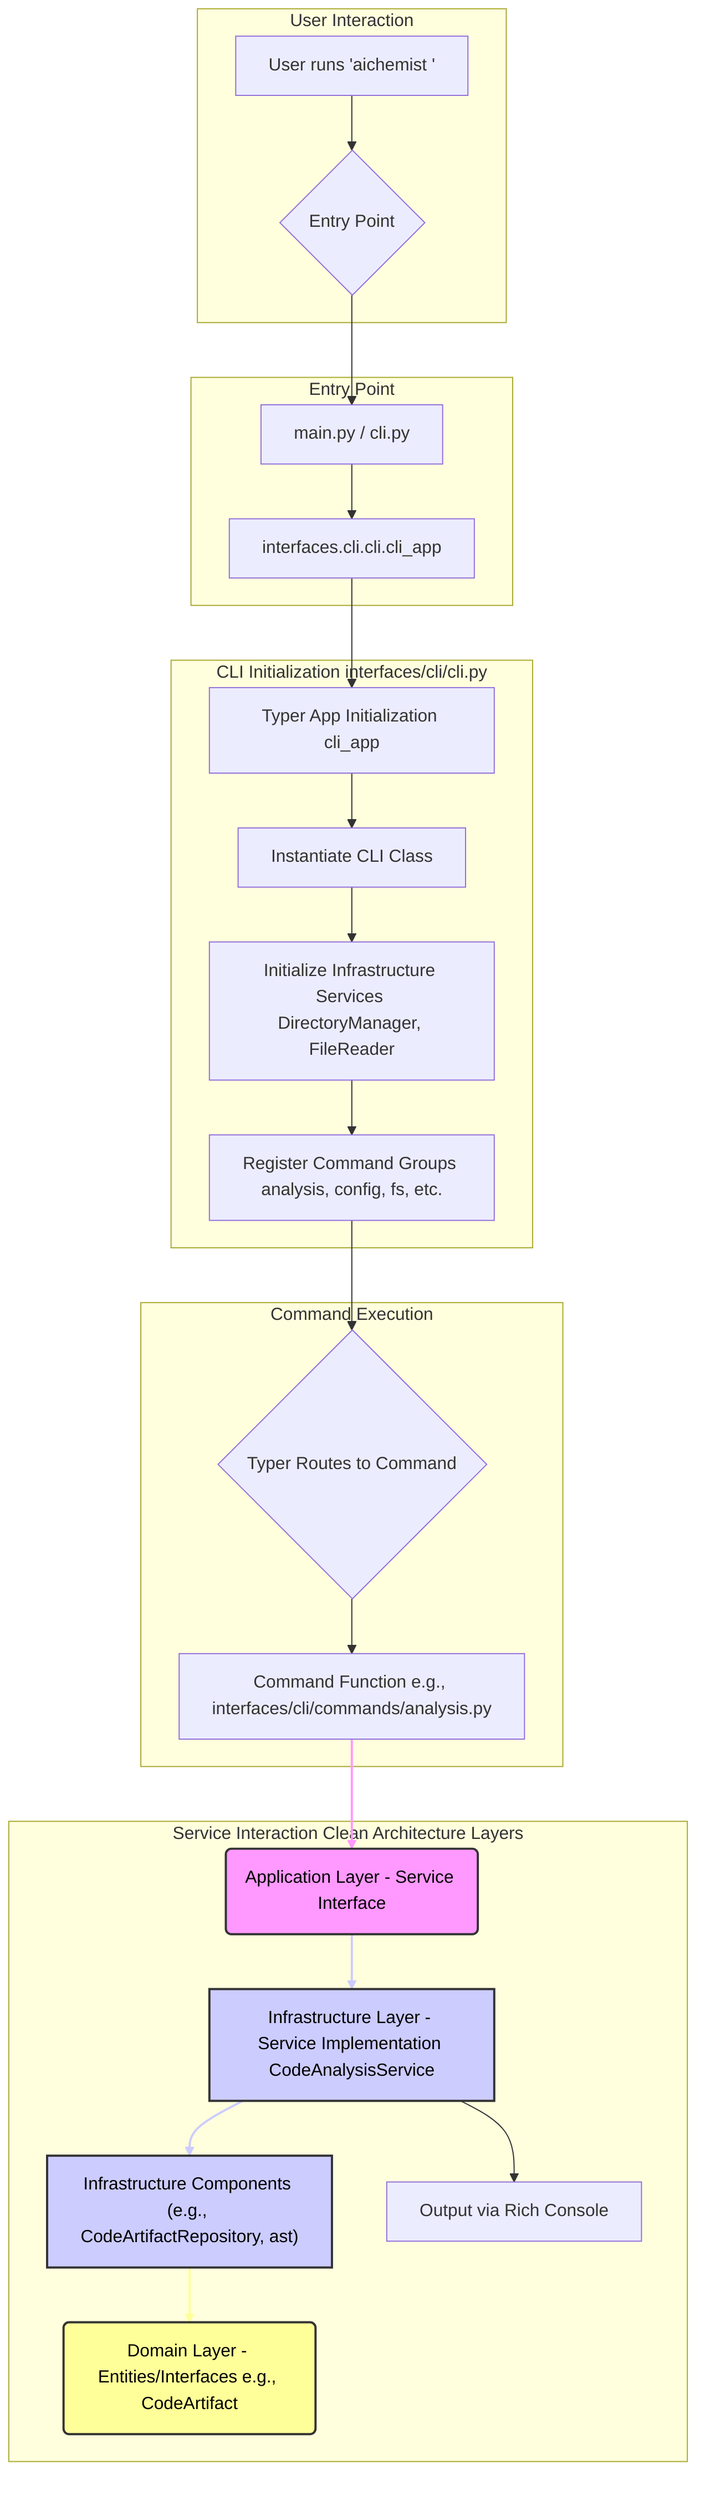graph TD
    subgraph "User Interaction"
        A[User runs 'aichemist <command>'] --> B{Entry Point};
    end

    subgraph "Entry Point"
        B --> C[main.py / cli.py];
        C --> D[interfaces.cli.cli.cli_app];
    end

    subgraph "CLI Initialization interfaces/cli/cli.py"
        D --> E[Typer App Initialization cli_app];
        E --> F[Instantiate CLI Class];
        F --> G[Initialize Infrastructure Services DirectoryManager, FileReader];
        G --> H[Register Command Groups analysis, config, fs, etc.];
    end

    subgraph "Command Execution"
        H --> I{Typer Routes to Command};
        I --> J[Command Function e.g., interfaces/cli/commands/analysis.py];
    end

    subgraph "Service Interaction Clean Architecture Layers"
        J --> K(Application Layer - Service Interface);
        K --> L[Infrastructure Layer - Service Implementation CodeAnalysisService];
        L --> M["Infrastructure Components (e.g., CodeArtifactRepository, ast)"];
        M --> N(Domain Layer - Entities/Interfaces e.g., CodeArtifact);
        L --> O[Output via Rich Console];
    end

    style K fill:#f9f,stroke:#333,stroke-width:2px,color:#000;
    style L fill:#ccf,stroke:#333,stroke-width:2px,color:#000;
    style M fill:#ccf,stroke:#333,stroke-width:2px,color:#000;
    style N fill:#ff9,stroke:#333,stroke-width:2px,color:#000;

    linkStyle 9 stroke:#f9f,stroke-width:2px;
    linkStyle 10 stroke:#ccf,stroke-width:2px;
    linkStyle 11 stroke:#ccf,stroke-width:2px;
    linkStyle 12 stroke:#ff9,stroke-width:2px;